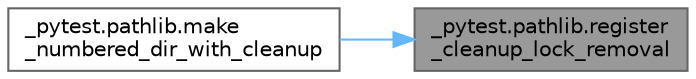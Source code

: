digraph "_pytest.pathlib.register_cleanup_lock_removal"
{
 // LATEX_PDF_SIZE
  bgcolor="transparent";
  edge [fontname=Helvetica,fontsize=10,labelfontname=Helvetica,labelfontsize=10];
  node [fontname=Helvetica,fontsize=10,shape=box,height=0.2,width=0.4];
  rankdir="RL";
  Node1 [id="Node000001",label="_pytest.pathlib.register\l_cleanup_lock_removal",height=0.2,width=0.4,color="gray40", fillcolor="grey60", style="filled", fontcolor="black",tooltip=" "];
  Node1 -> Node2 [id="edge1_Node000001_Node000002",dir="back",color="steelblue1",style="solid",tooltip=" "];
  Node2 [id="Node000002",label="_pytest.pathlib.make\l_numbered_dir_with_cleanup",height=0.2,width=0.4,color="grey40", fillcolor="white", style="filled",URL="$namespace__pytest_1_1pathlib.html#a31cda2f173f0946adac7122c00608b88",tooltip=" "];
}
